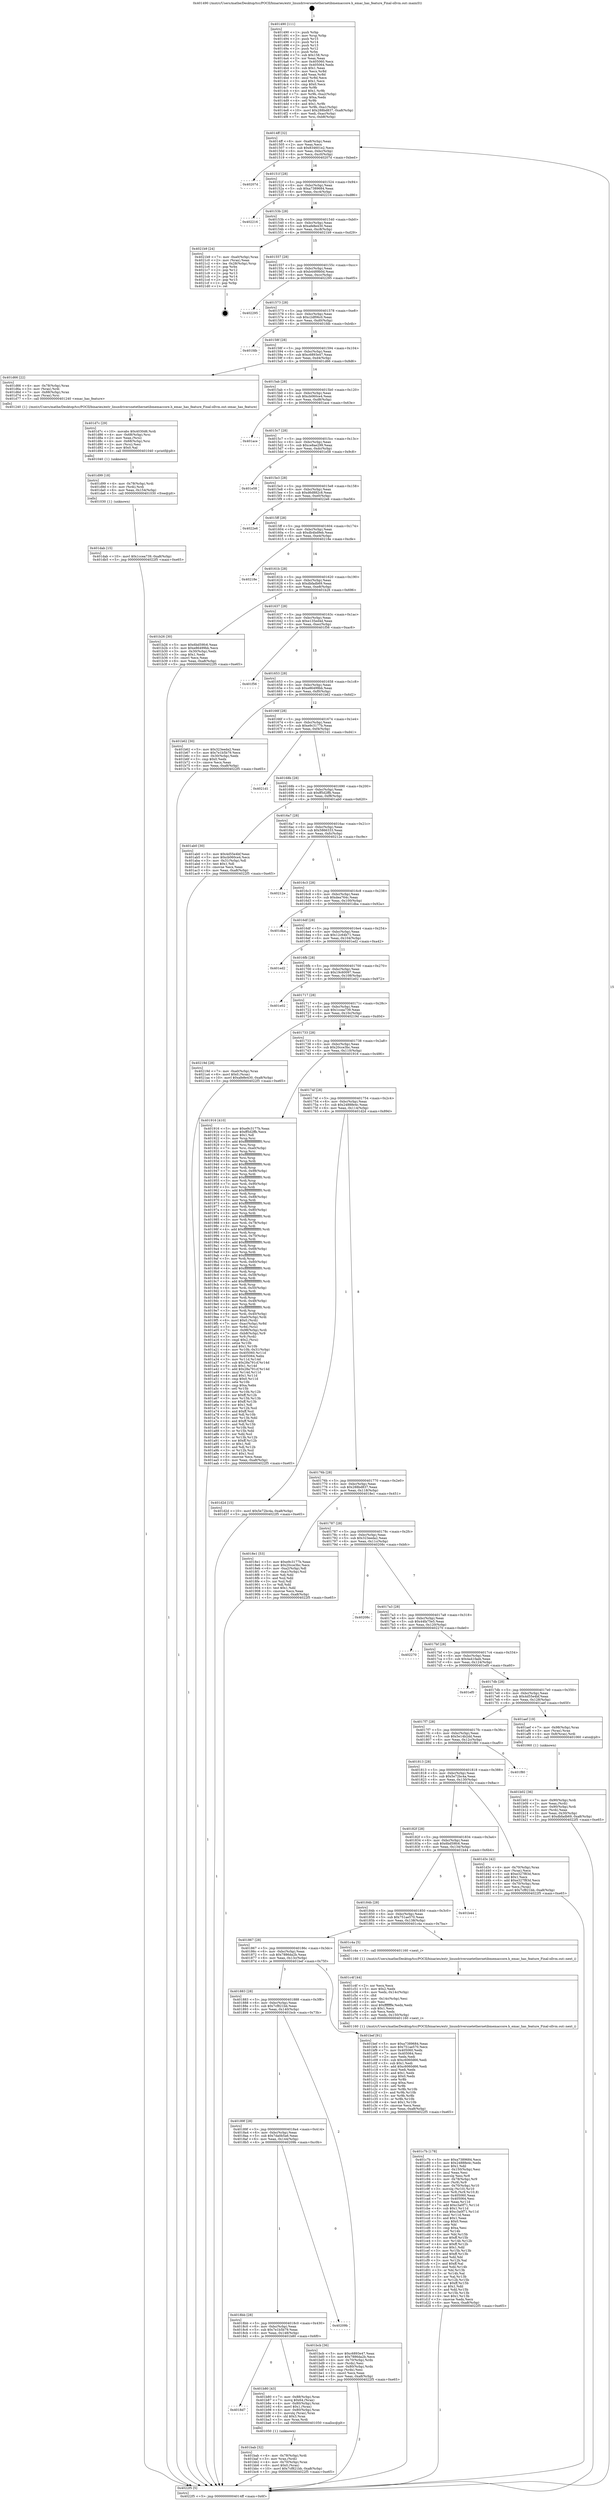 digraph "0x401490" {
  label = "0x401490 (/mnt/c/Users/mathe/Desktop/tcc/POCII/binaries/extr_linuxdriversnetethernetibmemaccore.h_emac_has_feature_Final-ollvm.out::main(0))"
  labelloc = "t"
  node[shape=record]

  Entry [label="",width=0.3,height=0.3,shape=circle,fillcolor=black,style=filled]
  "0x4014ff" [label="{
     0x4014ff [32]\l
     | [instrs]\l
     &nbsp;&nbsp;0x4014ff \<+6\>: mov -0xa8(%rbp),%eax\l
     &nbsp;&nbsp;0x401505 \<+2\>: mov %eax,%ecx\l
     &nbsp;&nbsp;0x401507 \<+6\>: sub $0x834601e2,%ecx\l
     &nbsp;&nbsp;0x40150d \<+6\>: mov %eax,-0xbc(%rbp)\l
     &nbsp;&nbsp;0x401513 \<+6\>: mov %ecx,-0xc0(%rbp)\l
     &nbsp;&nbsp;0x401519 \<+6\>: je 000000000040207d \<main+0xbed\>\l
  }"]
  "0x40207d" [label="{
     0x40207d\l
  }", style=dashed]
  "0x40151f" [label="{
     0x40151f [28]\l
     | [instrs]\l
     &nbsp;&nbsp;0x40151f \<+5\>: jmp 0000000000401524 \<main+0x94\>\l
     &nbsp;&nbsp;0x401524 \<+6\>: mov -0xbc(%rbp),%eax\l
     &nbsp;&nbsp;0x40152a \<+5\>: sub $0xa7389684,%eax\l
     &nbsp;&nbsp;0x40152f \<+6\>: mov %eax,-0xc4(%rbp)\l
     &nbsp;&nbsp;0x401535 \<+6\>: je 0000000000402216 \<main+0xd86\>\l
  }"]
  Exit [label="",width=0.3,height=0.3,shape=circle,fillcolor=black,style=filled,peripheries=2]
  "0x402216" [label="{
     0x402216\l
  }", style=dashed]
  "0x40153b" [label="{
     0x40153b [28]\l
     | [instrs]\l
     &nbsp;&nbsp;0x40153b \<+5\>: jmp 0000000000401540 \<main+0xb0\>\l
     &nbsp;&nbsp;0x401540 \<+6\>: mov -0xbc(%rbp),%eax\l
     &nbsp;&nbsp;0x401546 \<+5\>: sub $0xafe8e430,%eax\l
     &nbsp;&nbsp;0x40154b \<+6\>: mov %eax,-0xc8(%rbp)\l
     &nbsp;&nbsp;0x401551 \<+6\>: je 00000000004021b9 \<main+0xd29\>\l
  }"]
  "0x401dab" [label="{
     0x401dab [15]\l
     | [instrs]\l
     &nbsp;&nbsp;0x401dab \<+10\>: movl $0x1ccea739,-0xa8(%rbp)\l
     &nbsp;&nbsp;0x401db5 \<+5\>: jmp 00000000004022f5 \<main+0xe65\>\l
  }"]
  "0x4021b9" [label="{
     0x4021b9 [24]\l
     | [instrs]\l
     &nbsp;&nbsp;0x4021b9 \<+7\>: mov -0xa0(%rbp),%rax\l
     &nbsp;&nbsp;0x4021c0 \<+2\>: mov (%rax),%eax\l
     &nbsp;&nbsp;0x4021c2 \<+4\>: lea -0x28(%rbp),%rsp\l
     &nbsp;&nbsp;0x4021c6 \<+1\>: pop %rbx\l
     &nbsp;&nbsp;0x4021c7 \<+2\>: pop %r12\l
     &nbsp;&nbsp;0x4021c9 \<+2\>: pop %r13\l
     &nbsp;&nbsp;0x4021cb \<+2\>: pop %r14\l
     &nbsp;&nbsp;0x4021cd \<+2\>: pop %r15\l
     &nbsp;&nbsp;0x4021cf \<+1\>: pop %rbp\l
     &nbsp;&nbsp;0x4021d0 \<+1\>: ret\l
  }"]
  "0x401557" [label="{
     0x401557 [28]\l
     | [instrs]\l
     &nbsp;&nbsp;0x401557 \<+5\>: jmp 000000000040155c \<main+0xcc\>\l
     &nbsp;&nbsp;0x40155c \<+6\>: mov -0xbc(%rbp),%eax\l
     &nbsp;&nbsp;0x401562 \<+5\>: sub $0xb4489b0d,%eax\l
     &nbsp;&nbsp;0x401567 \<+6\>: mov %eax,-0xcc(%rbp)\l
     &nbsp;&nbsp;0x40156d \<+6\>: je 0000000000402295 \<main+0xe05\>\l
  }"]
  "0x401d99" [label="{
     0x401d99 [18]\l
     | [instrs]\l
     &nbsp;&nbsp;0x401d99 \<+4\>: mov -0x78(%rbp),%rdi\l
     &nbsp;&nbsp;0x401d9d \<+3\>: mov (%rdi),%rdi\l
     &nbsp;&nbsp;0x401da0 \<+6\>: mov %eax,-0x154(%rbp)\l
     &nbsp;&nbsp;0x401da6 \<+5\>: call 0000000000401030 \<free@plt\>\l
     | [calls]\l
     &nbsp;&nbsp;0x401030 \{1\} (unknown)\l
  }"]
  "0x402295" [label="{
     0x402295\l
  }", style=dashed]
  "0x401573" [label="{
     0x401573 [28]\l
     | [instrs]\l
     &nbsp;&nbsp;0x401573 \<+5\>: jmp 0000000000401578 \<main+0xe8\>\l
     &nbsp;&nbsp;0x401578 \<+6\>: mov -0xbc(%rbp),%eax\l
     &nbsp;&nbsp;0x40157e \<+5\>: sub $0xc2df06c0,%eax\l
     &nbsp;&nbsp;0x401583 \<+6\>: mov %eax,-0xd0(%rbp)\l
     &nbsp;&nbsp;0x401589 \<+6\>: je 0000000000401fdb \<main+0xb4b\>\l
  }"]
  "0x401d7c" [label="{
     0x401d7c [29]\l
     | [instrs]\l
     &nbsp;&nbsp;0x401d7c \<+10\>: movabs $0x4030d6,%rdi\l
     &nbsp;&nbsp;0x401d86 \<+4\>: mov -0x68(%rbp),%rsi\l
     &nbsp;&nbsp;0x401d8a \<+2\>: mov %eax,(%rsi)\l
     &nbsp;&nbsp;0x401d8c \<+4\>: mov -0x68(%rbp),%rsi\l
     &nbsp;&nbsp;0x401d90 \<+2\>: mov (%rsi),%esi\l
     &nbsp;&nbsp;0x401d92 \<+2\>: mov $0x0,%al\l
     &nbsp;&nbsp;0x401d94 \<+5\>: call 0000000000401040 \<printf@plt\>\l
     | [calls]\l
     &nbsp;&nbsp;0x401040 \{1\} (unknown)\l
  }"]
  "0x401fdb" [label="{
     0x401fdb\l
  }", style=dashed]
  "0x40158f" [label="{
     0x40158f [28]\l
     | [instrs]\l
     &nbsp;&nbsp;0x40158f \<+5\>: jmp 0000000000401594 \<main+0x104\>\l
     &nbsp;&nbsp;0x401594 \<+6\>: mov -0xbc(%rbp),%eax\l
     &nbsp;&nbsp;0x40159a \<+5\>: sub $0xc6893e47,%eax\l
     &nbsp;&nbsp;0x40159f \<+6\>: mov %eax,-0xd4(%rbp)\l
     &nbsp;&nbsp;0x4015a5 \<+6\>: je 0000000000401d66 \<main+0x8d6\>\l
  }"]
  "0x401c7b" [label="{
     0x401c7b [178]\l
     | [instrs]\l
     &nbsp;&nbsp;0x401c7b \<+5\>: mov $0xa7389684,%ecx\l
     &nbsp;&nbsp;0x401c80 \<+5\>: mov $0x24888e4c,%edx\l
     &nbsp;&nbsp;0x401c85 \<+3\>: mov $0x1,%dil\l
     &nbsp;&nbsp;0x401c88 \<+6\>: mov -0x150(%rbp),%esi\l
     &nbsp;&nbsp;0x401c8e \<+3\>: imul %eax,%esi\l
     &nbsp;&nbsp;0x401c91 \<+3\>: movslq %esi,%r8\l
     &nbsp;&nbsp;0x401c94 \<+4\>: mov -0x78(%rbp),%r9\l
     &nbsp;&nbsp;0x401c98 \<+3\>: mov (%r9),%r9\l
     &nbsp;&nbsp;0x401c9b \<+4\>: mov -0x70(%rbp),%r10\l
     &nbsp;&nbsp;0x401c9f \<+3\>: movslq (%r10),%r10\l
     &nbsp;&nbsp;0x401ca2 \<+4\>: mov %r8,(%r9,%r10,8)\l
     &nbsp;&nbsp;0x401ca6 \<+7\>: mov 0x405060,%eax\l
     &nbsp;&nbsp;0x401cad \<+7\>: mov 0x405064,%esi\l
     &nbsp;&nbsp;0x401cb4 \<+3\>: mov %eax,%r11d\l
     &nbsp;&nbsp;0x401cb7 \<+7\>: add $0xc3a0f71,%r11d\l
     &nbsp;&nbsp;0x401cbe \<+4\>: sub $0x1,%r11d\l
     &nbsp;&nbsp;0x401cc2 \<+7\>: sub $0xc3a0f71,%r11d\l
     &nbsp;&nbsp;0x401cc9 \<+4\>: imul %r11d,%eax\l
     &nbsp;&nbsp;0x401ccd \<+3\>: and $0x1,%eax\l
     &nbsp;&nbsp;0x401cd0 \<+3\>: cmp $0x0,%eax\l
     &nbsp;&nbsp;0x401cd3 \<+3\>: sete %bl\l
     &nbsp;&nbsp;0x401cd6 \<+3\>: cmp $0xa,%esi\l
     &nbsp;&nbsp;0x401cd9 \<+4\>: setl %r14b\l
     &nbsp;&nbsp;0x401cdd \<+3\>: mov %bl,%r15b\l
     &nbsp;&nbsp;0x401ce0 \<+4\>: xor $0xff,%r15b\l
     &nbsp;&nbsp;0x401ce4 \<+3\>: mov %r14b,%r12b\l
     &nbsp;&nbsp;0x401ce7 \<+4\>: xor $0xff,%r12b\l
     &nbsp;&nbsp;0x401ceb \<+4\>: xor $0x1,%dil\l
     &nbsp;&nbsp;0x401cef \<+3\>: mov %r15b,%r13b\l
     &nbsp;&nbsp;0x401cf2 \<+4\>: and $0xff,%r13b\l
     &nbsp;&nbsp;0x401cf6 \<+3\>: and %dil,%bl\l
     &nbsp;&nbsp;0x401cf9 \<+3\>: mov %r12b,%al\l
     &nbsp;&nbsp;0x401cfc \<+2\>: and $0xff,%al\l
     &nbsp;&nbsp;0x401cfe \<+3\>: and %dil,%r14b\l
     &nbsp;&nbsp;0x401d01 \<+3\>: or %bl,%r13b\l
     &nbsp;&nbsp;0x401d04 \<+3\>: or %r14b,%al\l
     &nbsp;&nbsp;0x401d07 \<+3\>: xor %al,%r13b\l
     &nbsp;&nbsp;0x401d0a \<+3\>: or %r12b,%r15b\l
     &nbsp;&nbsp;0x401d0d \<+4\>: xor $0xff,%r15b\l
     &nbsp;&nbsp;0x401d11 \<+4\>: or $0x1,%dil\l
     &nbsp;&nbsp;0x401d15 \<+3\>: and %dil,%r15b\l
     &nbsp;&nbsp;0x401d18 \<+3\>: or %r15b,%r13b\l
     &nbsp;&nbsp;0x401d1b \<+4\>: test $0x1,%r13b\l
     &nbsp;&nbsp;0x401d1f \<+3\>: cmovne %edx,%ecx\l
     &nbsp;&nbsp;0x401d22 \<+6\>: mov %ecx,-0xa8(%rbp)\l
     &nbsp;&nbsp;0x401d28 \<+5\>: jmp 00000000004022f5 \<main+0xe65\>\l
  }"]
  "0x401d66" [label="{
     0x401d66 [22]\l
     | [instrs]\l
     &nbsp;&nbsp;0x401d66 \<+4\>: mov -0x78(%rbp),%rax\l
     &nbsp;&nbsp;0x401d6a \<+3\>: mov (%rax),%rdi\l
     &nbsp;&nbsp;0x401d6d \<+7\>: mov -0x88(%rbp),%rax\l
     &nbsp;&nbsp;0x401d74 \<+3\>: mov (%rax),%rsi\l
     &nbsp;&nbsp;0x401d77 \<+5\>: call 0000000000401240 \<emac_has_feature\>\l
     | [calls]\l
     &nbsp;&nbsp;0x401240 \{1\} (/mnt/c/Users/mathe/Desktop/tcc/POCII/binaries/extr_linuxdriversnetethernetibmemaccore.h_emac_has_feature_Final-ollvm.out::emac_has_feature)\l
  }"]
  "0x4015ab" [label="{
     0x4015ab [28]\l
     | [instrs]\l
     &nbsp;&nbsp;0x4015ab \<+5\>: jmp 00000000004015b0 \<main+0x120\>\l
     &nbsp;&nbsp;0x4015b0 \<+6\>: mov -0xbc(%rbp),%eax\l
     &nbsp;&nbsp;0x4015b6 \<+5\>: sub $0xcb060ce4,%eax\l
     &nbsp;&nbsp;0x4015bb \<+6\>: mov %eax,-0xd8(%rbp)\l
     &nbsp;&nbsp;0x4015c1 \<+6\>: je 0000000000401ace \<main+0x63e\>\l
  }"]
  "0x401c4f" [label="{
     0x401c4f [44]\l
     | [instrs]\l
     &nbsp;&nbsp;0x401c4f \<+2\>: xor %ecx,%ecx\l
     &nbsp;&nbsp;0x401c51 \<+5\>: mov $0x2,%edx\l
     &nbsp;&nbsp;0x401c56 \<+6\>: mov %edx,-0x14c(%rbp)\l
     &nbsp;&nbsp;0x401c5c \<+1\>: cltd\l
     &nbsp;&nbsp;0x401c5d \<+6\>: mov -0x14c(%rbp),%esi\l
     &nbsp;&nbsp;0x401c63 \<+2\>: idiv %esi\l
     &nbsp;&nbsp;0x401c65 \<+6\>: imul $0xfffffffe,%edx,%edx\l
     &nbsp;&nbsp;0x401c6b \<+3\>: sub $0x1,%ecx\l
     &nbsp;&nbsp;0x401c6e \<+2\>: sub %ecx,%edx\l
     &nbsp;&nbsp;0x401c70 \<+6\>: mov %edx,-0x150(%rbp)\l
     &nbsp;&nbsp;0x401c76 \<+5\>: call 0000000000401160 \<next_i\>\l
     | [calls]\l
     &nbsp;&nbsp;0x401160 \{1\} (/mnt/c/Users/mathe/Desktop/tcc/POCII/binaries/extr_linuxdriversnetethernetibmemaccore.h_emac_has_feature_Final-ollvm.out::next_i)\l
  }"]
  "0x401ace" [label="{
     0x401ace\l
  }", style=dashed]
  "0x4015c7" [label="{
     0x4015c7 [28]\l
     | [instrs]\l
     &nbsp;&nbsp;0x4015c7 \<+5\>: jmp 00000000004015cc \<main+0x13c\>\l
     &nbsp;&nbsp;0x4015cc \<+6\>: mov -0xbc(%rbp),%eax\l
     &nbsp;&nbsp;0x4015d2 \<+5\>: sub $0xce8ae299,%eax\l
     &nbsp;&nbsp;0x4015d7 \<+6\>: mov %eax,-0xdc(%rbp)\l
     &nbsp;&nbsp;0x4015dd \<+6\>: je 0000000000401e58 \<main+0x9c8\>\l
  }"]
  "0x401bab" [label="{
     0x401bab [32]\l
     | [instrs]\l
     &nbsp;&nbsp;0x401bab \<+4\>: mov -0x78(%rbp),%rdi\l
     &nbsp;&nbsp;0x401baf \<+3\>: mov %rax,(%rdi)\l
     &nbsp;&nbsp;0x401bb2 \<+4\>: mov -0x70(%rbp),%rax\l
     &nbsp;&nbsp;0x401bb6 \<+6\>: movl $0x0,(%rax)\l
     &nbsp;&nbsp;0x401bbc \<+10\>: movl $0x7cf821bb,-0xa8(%rbp)\l
     &nbsp;&nbsp;0x401bc6 \<+5\>: jmp 00000000004022f5 \<main+0xe65\>\l
  }"]
  "0x401e58" [label="{
     0x401e58\l
  }", style=dashed]
  "0x4015e3" [label="{
     0x4015e3 [28]\l
     | [instrs]\l
     &nbsp;&nbsp;0x4015e3 \<+5\>: jmp 00000000004015e8 \<main+0x158\>\l
     &nbsp;&nbsp;0x4015e8 \<+6\>: mov -0xbc(%rbp),%eax\l
     &nbsp;&nbsp;0x4015ee \<+5\>: sub $0xd6d882c8,%eax\l
     &nbsp;&nbsp;0x4015f3 \<+6\>: mov %eax,-0xe0(%rbp)\l
     &nbsp;&nbsp;0x4015f9 \<+6\>: je 00000000004022e6 \<main+0xe56\>\l
  }"]
  "0x4018d7" [label="{
     0x4018d7\l
  }", style=dashed]
  "0x4022e6" [label="{
     0x4022e6\l
  }", style=dashed]
  "0x4015ff" [label="{
     0x4015ff [28]\l
     | [instrs]\l
     &nbsp;&nbsp;0x4015ff \<+5\>: jmp 0000000000401604 \<main+0x174\>\l
     &nbsp;&nbsp;0x401604 \<+6\>: mov -0xbc(%rbp),%eax\l
     &nbsp;&nbsp;0x40160a \<+5\>: sub $0xdb4bd9eb,%eax\l
     &nbsp;&nbsp;0x40160f \<+6\>: mov %eax,-0xe4(%rbp)\l
     &nbsp;&nbsp;0x401615 \<+6\>: je 000000000040218e \<main+0xcfe\>\l
  }"]
  "0x401b80" [label="{
     0x401b80 [43]\l
     | [instrs]\l
     &nbsp;&nbsp;0x401b80 \<+7\>: mov -0x88(%rbp),%rax\l
     &nbsp;&nbsp;0x401b87 \<+7\>: movq $0x64,(%rax)\l
     &nbsp;&nbsp;0x401b8e \<+4\>: mov -0x80(%rbp),%rax\l
     &nbsp;&nbsp;0x401b92 \<+6\>: movl $0x1,(%rax)\l
     &nbsp;&nbsp;0x401b98 \<+4\>: mov -0x80(%rbp),%rax\l
     &nbsp;&nbsp;0x401b9c \<+3\>: movslq (%rax),%rax\l
     &nbsp;&nbsp;0x401b9f \<+4\>: shl $0x3,%rax\l
     &nbsp;&nbsp;0x401ba3 \<+3\>: mov %rax,%rdi\l
     &nbsp;&nbsp;0x401ba6 \<+5\>: call 0000000000401050 \<malloc@plt\>\l
     | [calls]\l
     &nbsp;&nbsp;0x401050 \{1\} (unknown)\l
  }"]
  "0x40218e" [label="{
     0x40218e\l
  }", style=dashed]
  "0x40161b" [label="{
     0x40161b [28]\l
     | [instrs]\l
     &nbsp;&nbsp;0x40161b \<+5\>: jmp 0000000000401620 \<main+0x190\>\l
     &nbsp;&nbsp;0x401620 \<+6\>: mov -0xbc(%rbp),%eax\l
     &nbsp;&nbsp;0x401626 \<+5\>: sub $0xdbfadb69,%eax\l
     &nbsp;&nbsp;0x40162b \<+6\>: mov %eax,-0xe8(%rbp)\l
     &nbsp;&nbsp;0x401631 \<+6\>: je 0000000000401b26 \<main+0x696\>\l
  }"]
  "0x4018bb" [label="{
     0x4018bb [28]\l
     | [instrs]\l
     &nbsp;&nbsp;0x4018bb \<+5\>: jmp 00000000004018c0 \<main+0x430\>\l
     &nbsp;&nbsp;0x4018c0 \<+6\>: mov -0xbc(%rbp),%eax\l
     &nbsp;&nbsp;0x4018c6 \<+5\>: sub $0x7e1b5b79,%eax\l
     &nbsp;&nbsp;0x4018cb \<+6\>: mov %eax,-0x148(%rbp)\l
     &nbsp;&nbsp;0x4018d1 \<+6\>: je 0000000000401b80 \<main+0x6f0\>\l
  }"]
  "0x401b26" [label="{
     0x401b26 [30]\l
     | [instrs]\l
     &nbsp;&nbsp;0x401b26 \<+5\>: mov $0x6bd59fc6,%eax\l
     &nbsp;&nbsp;0x401b2b \<+5\>: mov $0xe86499bb,%ecx\l
     &nbsp;&nbsp;0x401b30 \<+3\>: mov -0x30(%rbp),%edx\l
     &nbsp;&nbsp;0x401b33 \<+3\>: cmp $0x1,%edx\l
     &nbsp;&nbsp;0x401b36 \<+3\>: cmovl %ecx,%eax\l
     &nbsp;&nbsp;0x401b39 \<+6\>: mov %eax,-0xa8(%rbp)\l
     &nbsp;&nbsp;0x401b3f \<+5\>: jmp 00000000004022f5 \<main+0xe65\>\l
  }"]
  "0x401637" [label="{
     0x401637 [28]\l
     | [instrs]\l
     &nbsp;&nbsp;0x401637 \<+5\>: jmp 000000000040163c \<main+0x1ac\>\l
     &nbsp;&nbsp;0x40163c \<+6\>: mov -0xbc(%rbp),%eax\l
     &nbsp;&nbsp;0x401642 \<+5\>: sub $0xe135ed4d,%eax\l
     &nbsp;&nbsp;0x401647 \<+6\>: mov %eax,-0xec(%rbp)\l
     &nbsp;&nbsp;0x40164d \<+6\>: je 0000000000401f56 \<main+0xac6\>\l
  }"]
  "0x40209b" [label="{
     0x40209b\l
  }", style=dashed]
  "0x401f56" [label="{
     0x401f56\l
  }", style=dashed]
  "0x401653" [label="{
     0x401653 [28]\l
     | [instrs]\l
     &nbsp;&nbsp;0x401653 \<+5\>: jmp 0000000000401658 \<main+0x1c8\>\l
     &nbsp;&nbsp;0x401658 \<+6\>: mov -0xbc(%rbp),%eax\l
     &nbsp;&nbsp;0x40165e \<+5\>: sub $0xe86499bb,%eax\l
     &nbsp;&nbsp;0x401663 \<+6\>: mov %eax,-0xf0(%rbp)\l
     &nbsp;&nbsp;0x401669 \<+6\>: je 0000000000401b62 \<main+0x6d2\>\l
  }"]
  "0x40189f" [label="{
     0x40189f [28]\l
     | [instrs]\l
     &nbsp;&nbsp;0x40189f \<+5\>: jmp 00000000004018a4 \<main+0x414\>\l
     &nbsp;&nbsp;0x4018a4 \<+6\>: mov -0xbc(%rbp),%eax\l
     &nbsp;&nbsp;0x4018aa \<+5\>: sub $0x7da0b5a6,%eax\l
     &nbsp;&nbsp;0x4018af \<+6\>: mov %eax,-0x144(%rbp)\l
     &nbsp;&nbsp;0x4018b5 \<+6\>: je 000000000040209b \<main+0xc0b\>\l
  }"]
  "0x401b62" [label="{
     0x401b62 [30]\l
     | [instrs]\l
     &nbsp;&nbsp;0x401b62 \<+5\>: mov $0x323eeda2,%eax\l
     &nbsp;&nbsp;0x401b67 \<+5\>: mov $0x7e1b5b79,%ecx\l
     &nbsp;&nbsp;0x401b6c \<+3\>: mov -0x30(%rbp),%edx\l
     &nbsp;&nbsp;0x401b6f \<+3\>: cmp $0x0,%edx\l
     &nbsp;&nbsp;0x401b72 \<+3\>: cmove %ecx,%eax\l
     &nbsp;&nbsp;0x401b75 \<+6\>: mov %eax,-0xa8(%rbp)\l
     &nbsp;&nbsp;0x401b7b \<+5\>: jmp 00000000004022f5 \<main+0xe65\>\l
  }"]
  "0x40166f" [label="{
     0x40166f [28]\l
     | [instrs]\l
     &nbsp;&nbsp;0x40166f \<+5\>: jmp 0000000000401674 \<main+0x1e4\>\l
     &nbsp;&nbsp;0x401674 \<+6\>: mov -0xbc(%rbp),%eax\l
     &nbsp;&nbsp;0x40167a \<+5\>: sub $0xe9c3177b,%eax\l
     &nbsp;&nbsp;0x40167f \<+6\>: mov %eax,-0xf4(%rbp)\l
     &nbsp;&nbsp;0x401685 \<+6\>: je 00000000004021d1 \<main+0xd41\>\l
  }"]
  "0x401bcb" [label="{
     0x401bcb [36]\l
     | [instrs]\l
     &nbsp;&nbsp;0x401bcb \<+5\>: mov $0xc6893e47,%eax\l
     &nbsp;&nbsp;0x401bd0 \<+5\>: mov $0x7886da2b,%ecx\l
     &nbsp;&nbsp;0x401bd5 \<+4\>: mov -0x70(%rbp),%rdx\l
     &nbsp;&nbsp;0x401bd9 \<+2\>: mov (%rdx),%esi\l
     &nbsp;&nbsp;0x401bdb \<+4\>: mov -0x80(%rbp),%rdx\l
     &nbsp;&nbsp;0x401bdf \<+2\>: cmp (%rdx),%esi\l
     &nbsp;&nbsp;0x401be1 \<+3\>: cmovl %ecx,%eax\l
     &nbsp;&nbsp;0x401be4 \<+6\>: mov %eax,-0xa8(%rbp)\l
     &nbsp;&nbsp;0x401bea \<+5\>: jmp 00000000004022f5 \<main+0xe65\>\l
  }"]
  "0x4021d1" [label="{
     0x4021d1\l
  }", style=dashed]
  "0x40168b" [label="{
     0x40168b [28]\l
     | [instrs]\l
     &nbsp;&nbsp;0x40168b \<+5\>: jmp 0000000000401690 \<main+0x200\>\l
     &nbsp;&nbsp;0x401690 \<+6\>: mov -0xbc(%rbp),%eax\l
     &nbsp;&nbsp;0x401696 \<+5\>: sub $0xff5d2ffb,%eax\l
     &nbsp;&nbsp;0x40169b \<+6\>: mov %eax,-0xf8(%rbp)\l
     &nbsp;&nbsp;0x4016a1 \<+6\>: je 0000000000401ab0 \<main+0x620\>\l
  }"]
  "0x401883" [label="{
     0x401883 [28]\l
     | [instrs]\l
     &nbsp;&nbsp;0x401883 \<+5\>: jmp 0000000000401888 \<main+0x3f8\>\l
     &nbsp;&nbsp;0x401888 \<+6\>: mov -0xbc(%rbp),%eax\l
     &nbsp;&nbsp;0x40188e \<+5\>: sub $0x7cf821bb,%eax\l
     &nbsp;&nbsp;0x401893 \<+6\>: mov %eax,-0x140(%rbp)\l
     &nbsp;&nbsp;0x401899 \<+6\>: je 0000000000401bcb \<main+0x73b\>\l
  }"]
  "0x401ab0" [label="{
     0x401ab0 [30]\l
     | [instrs]\l
     &nbsp;&nbsp;0x401ab0 \<+5\>: mov $0x4d55e4bf,%eax\l
     &nbsp;&nbsp;0x401ab5 \<+5\>: mov $0xcb060ce4,%ecx\l
     &nbsp;&nbsp;0x401aba \<+3\>: mov -0x31(%rbp),%dl\l
     &nbsp;&nbsp;0x401abd \<+3\>: test $0x1,%dl\l
     &nbsp;&nbsp;0x401ac0 \<+3\>: cmovne %ecx,%eax\l
     &nbsp;&nbsp;0x401ac3 \<+6\>: mov %eax,-0xa8(%rbp)\l
     &nbsp;&nbsp;0x401ac9 \<+5\>: jmp 00000000004022f5 \<main+0xe65\>\l
  }"]
  "0x4016a7" [label="{
     0x4016a7 [28]\l
     | [instrs]\l
     &nbsp;&nbsp;0x4016a7 \<+5\>: jmp 00000000004016ac \<main+0x21c\>\l
     &nbsp;&nbsp;0x4016ac \<+6\>: mov -0xbc(%rbp),%eax\l
     &nbsp;&nbsp;0x4016b2 \<+5\>: sub $0x5866333,%eax\l
     &nbsp;&nbsp;0x4016b7 \<+6\>: mov %eax,-0xfc(%rbp)\l
     &nbsp;&nbsp;0x4016bd \<+6\>: je 000000000040212e \<main+0xc9e\>\l
  }"]
  "0x401bef" [label="{
     0x401bef [91]\l
     | [instrs]\l
     &nbsp;&nbsp;0x401bef \<+5\>: mov $0xa7389684,%eax\l
     &nbsp;&nbsp;0x401bf4 \<+5\>: mov $0x751ae570,%ecx\l
     &nbsp;&nbsp;0x401bf9 \<+7\>: mov 0x405060,%edx\l
     &nbsp;&nbsp;0x401c00 \<+7\>: mov 0x405064,%esi\l
     &nbsp;&nbsp;0x401c07 \<+2\>: mov %edx,%edi\l
     &nbsp;&nbsp;0x401c09 \<+6\>: sub $0xc6060d66,%edi\l
     &nbsp;&nbsp;0x401c0f \<+3\>: sub $0x1,%edi\l
     &nbsp;&nbsp;0x401c12 \<+6\>: add $0xc6060d66,%edi\l
     &nbsp;&nbsp;0x401c18 \<+3\>: imul %edi,%edx\l
     &nbsp;&nbsp;0x401c1b \<+3\>: and $0x1,%edx\l
     &nbsp;&nbsp;0x401c1e \<+3\>: cmp $0x0,%edx\l
     &nbsp;&nbsp;0x401c21 \<+4\>: sete %r8b\l
     &nbsp;&nbsp;0x401c25 \<+3\>: cmp $0xa,%esi\l
     &nbsp;&nbsp;0x401c28 \<+4\>: setl %r9b\l
     &nbsp;&nbsp;0x401c2c \<+3\>: mov %r8b,%r10b\l
     &nbsp;&nbsp;0x401c2f \<+3\>: and %r9b,%r10b\l
     &nbsp;&nbsp;0x401c32 \<+3\>: xor %r9b,%r8b\l
     &nbsp;&nbsp;0x401c35 \<+3\>: or %r8b,%r10b\l
     &nbsp;&nbsp;0x401c38 \<+4\>: test $0x1,%r10b\l
     &nbsp;&nbsp;0x401c3c \<+3\>: cmovne %ecx,%eax\l
     &nbsp;&nbsp;0x401c3f \<+6\>: mov %eax,-0xa8(%rbp)\l
     &nbsp;&nbsp;0x401c45 \<+5\>: jmp 00000000004022f5 \<main+0xe65\>\l
  }"]
  "0x40212e" [label="{
     0x40212e\l
  }", style=dashed]
  "0x4016c3" [label="{
     0x4016c3 [28]\l
     | [instrs]\l
     &nbsp;&nbsp;0x4016c3 \<+5\>: jmp 00000000004016c8 \<main+0x238\>\l
     &nbsp;&nbsp;0x4016c8 \<+6\>: mov -0xbc(%rbp),%eax\l
     &nbsp;&nbsp;0x4016ce \<+5\>: sub $0xdea764c,%eax\l
     &nbsp;&nbsp;0x4016d3 \<+6\>: mov %eax,-0x100(%rbp)\l
     &nbsp;&nbsp;0x4016d9 \<+6\>: je 0000000000401dba \<main+0x92a\>\l
  }"]
  "0x401867" [label="{
     0x401867 [28]\l
     | [instrs]\l
     &nbsp;&nbsp;0x401867 \<+5\>: jmp 000000000040186c \<main+0x3dc\>\l
     &nbsp;&nbsp;0x40186c \<+6\>: mov -0xbc(%rbp),%eax\l
     &nbsp;&nbsp;0x401872 \<+5\>: sub $0x7886da2b,%eax\l
     &nbsp;&nbsp;0x401877 \<+6\>: mov %eax,-0x13c(%rbp)\l
     &nbsp;&nbsp;0x40187d \<+6\>: je 0000000000401bef \<main+0x75f\>\l
  }"]
  "0x401dba" [label="{
     0x401dba\l
  }", style=dashed]
  "0x4016df" [label="{
     0x4016df [28]\l
     | [instrs]\l
     &nbsp;&nbsp;0x4016df \<+5\>: jmp 00000000004016e4 \<main+0x254\>\l
     &nbsp;&nbsp;0x4016e4 \<+6\>: mov -0xbc(%rbp),%eax\l
     &nbsp;&nbsp;0x4016ea \<+5\>: sub $0x12c64b71,%eax\l
     &nbsp;&nbsp;0x4016ef \<+6\>: mov %eax,-0x104(%rbp)\l
     &nbsp;&nbsp;0x4016f5 \<+6\>: je 0000000000401ed2 \<main+0xa42\>\l
  }"]
  "0x401c4a" [label="{
     0x401c4a [5]\l
     | [instrs]\l
     &nbsp;&nbsp;0x401c4a \<+5\>: call 0000000000401160 \<next_i\>\l
     | [calls]\l
     &nbsp;&nbsp;0x401160 \{1\} (/mnt/c/Users/mathe/Desktop/tcc/POCII/binaries/extr_linuxdriversnetethernetibmemaccore.h_emac_has_feature_Final-ollvm.out::next_i)\l
  }"]
  "0x401ed2" [label="{
     0x401ed2\l
  }", style=dashed]
  "0x4016fb" [label="{
     0x4016fb [28]\l
     | [instrs]\l
     &nbsp;&nbsp;0x4016fb \<+5\>: jmp 0000000000401700 \<main+0x270\>\l
     &nbsp;&nbsp;0x401700 \<+6\>: mov -0xbc(%rbp),%eax\l
     &nbsp;&nbsp;0x401706 \<+5\>: sub $0x19c60097,%eax\l
     &nbsp;&nbsp;0x40170b \<+6\>: mov %eax,-0x108(%rbp)\l
     &nbsp;&nbsp;0x401711 \<+6\>: je 0000000000401e02 \<main+0x972\>\l
  }"]
  "0x40184b" [label="{
     0x40184b [28]\l
     | [instrs]\l
     &nbsp;&nbsp;0x40184b \<+5\>: jmp 0000000000401850 \<main+0x3c0\>\l
     &nbsp;&nbsp;0x401850 \<+6\>: mov -0xbc(%rbp),%eax\l
     &nbsp;&nbsp;0x401856 \<+5\>: sub $0x751ae570,%eax\l
     &nbsp;&nbsp;0x40185b \<+6\>: mov %eax,-0x138(%rbp)\l
     &nbsp;&nbsp;0x401861 \<+6\>: je 0000000000401c4a \<main+0x7ba\>\l
  }"]
  "0x401e02" [label="{
     0x401e02\l
  }", style=dashed]
  "0x401717" [label="{
     0x401717 [28]\l
     | [instrs]\l
     &nbsp;&nbsp;0x401717 \<+5\>: jmp 000000000040171c \<main+0x28c\>\l
     &nbsp;&nbsp;0x40171c \<+6\>: mov -0xbc(%rbp),%eax\l
     &nbsp;&nbsp;0x401722 \<+5\>: sub $0x1ccea739,%eax\l
     &nbsp;&nbsp;0x401727 \<+6\>: mov %eax,-0x10c(%rbp)\l
     &nbsp;&nbsp;0x40172d \<+6\>: je 000000000040219d \<main+0xd0d\>\l
  }"]
  "0x401b44" [label="{
     0x401b44\l
  }", style=dashed]
  "0x40219d" [label="{
     0x40219d [28]\l
     | [instrs]\l
     &nbsp;&nbsp;0x40219d \<+7\>: mov -0xa0(%rbp),%rax\l
     &nbsp;&nbsp;0x4021a4 \<+6\>: movl $0x0,(%rax)\l
     &nbsp;&nbsp;0x4021aa \<+10\>: movl $0xafe8e430,-0xa8(%rbp)\l
     &nbsp;&nbsp;0x4021b4 \<+5\>: jmp 00000000004022f5 \<main+0xe65\>\l
  }"]
  "0x401733" [label="{
     0x401733 [28]\l
     | [instrs]\l
     &nbsp;&nbsp;0x401733 \<+5\>: jmp 0000000000401738 \<main+0x2a8\>\l
     &nbsp;&nbsp;0x401738 \<+6\>: mov -0xbc(%rbp),%eax\l
     &nbsp;&nbsp;0x40173e \<+5\>: sub $0x20cce3bc,%eax\l
     &nbsp;&nbsp;0x401743 \<+6\>: mov %eax,-0x110(%rbp)\l
     &nbsp;&nbsp;0x401749 \<+6\>: je 0000000000401916 \<main+0x486\>\l
  }"]
  "0x40182f" [label="{
     0x40182f [28]\l
     | [instrs]\l
     &nbsp;&nbsp;0x40182f \<+5\>: jmp 0000000000401834 \<main+0x3a4\>\l
     &nbsp;&nbsp;0x401834 \<+6\>: mov -0xbc(%rbp),%eax\l
     &nbsp;&nbsp;0x40183a \<+5\>: sub $0x6bd59fc6,%eax\l
     &nbsp;&nbsp;0x40183f \<+6\>: mov %eax,-0x134(%rbp)\l
     &nbsp;&nbsp;0x401845 \<+6\>: je 0000000000401b44 \<main+0x6b4\>\l
  }"]
  "0x401916" [label="{
     0x401916 [410]\l
     | [instrs]\l
     &nbsp;&nbsp;0x401916 \<+5\>: mov $0xe9c3177b,%eax\l
     &nbsp;&nbsp;0x40191b \<+5\>: mov $0xff5d2ffb,%ecx\l
     &nbsp;&nbsp;0x401920 \<+2\>: mov $0x1,%dl\l
     &nbsp;&nbsp;0x401922 \<+3\>: mov %rsp,%rsi\l
     &nbsp;&nbsp;0x401925 \<+4\>: add $0xfffffffffffffff0,%rsi\l
     &nbsp;&nbsp;0x401929 \<+3\>: mov %rsi,%rsp\l
     &nbsp;&nbsp;0x40192c \<+7\>: mov %rsi,-0xa0(%rbp)\l
     &nbsp;&nbsp;0x401933 \<+3\>: mov %rsp,%rsi\l
     &nbsp;&nbsp;0x401936 \<+4\>: add $0xfffffffffffffff0,%rsi\l
     &nbsp;&nbsp;0x40193a \<+3\>: mov %rsi,%rsp\l
     &nbsp;&nbsp;0x40193d \<+3\>: mov %rsp,%rdi\l
     &nbsp;&nbsp;0x401940 \<+4\>: add $0xfffffffffffffff0,%rdi\l
     &nbsp;&nbsp;0x401944 \<+3\>: mov %rdi,%rsp\l
     &nbsp;&nbsp;0x401947 \<+7\>: mov %rdi,-0x98(%rbp)\l
     &nbsp;&nbsp;0x40194e \<+3\>: mov %rsp,%rdi\l
     &nbsp;&nbsp;0x401951 \<+4\>: add $0xfffffffffffffff0,%rdi\l
     &nbsp;&nbsp;0x401955 \<+3\>: mov %rdi,%rsp\l
     &nbsp;&nbsp;0x401958 \<+7\>: mov %rdi,-0x90(%rbp)\l
     &nbsp;&nbsp;0x40195f \<+3\>: mov %rsp,%rdi\l
     &nbsp;&nbsp;0x401962 \<+4\>: add $0xfffffffffffffff0,%rdi\l
     &nbsp;&nbsp;0x401966 \<+3\>: mov %rdi,%rsp\l
     &nbsp;&nbsp;0x401969 \<+7\>: mov %rdi,-0x88(%rbp)\l
     &nbsp;&nbsp;0x401970 \<+3\>: mov %rsp,%rdi\l
     &nbsp;&nbsp;0x401973 \<+4\>: add $0xfffffffffffffff0,%rdi\l
     &nbsp;&nbsp;0x401977 \<+3\>: mov %rdi,%rsp\l
     &nbsp;&nbsp;0x40197a \<+4\>: mov %rdi,-0x80(%rbp)\l
     &nbsp;&nbsp;0x40197e \<+3\>: mov %rsp,%rdi\l
     &nbsp;&nbsp;0x401981 \<+4\>: add $0xfffffffffffffff0,%rdi\l
     &nbsp;&nbsp;0x401985 \<+3\>: mov %rdi,%rsp\l
     &nbsp;&nbsp;0x401988 \<+4\>: mov %rdi,-0x78(%rbp)\l
     &nbsp;&nbsp;0x40198c \<+3\>: mov %rsp,%rdi\l
     &nbsp;&nbsp;0x40198f \<+4\>: add $0xfffffffffffffff0,%rdi\l
     &nbsp;&nbsp;0x401993 \<+3\>: mov %rdi,%rsp\l
     &nbsp;&nbsp;0x401996 \<+4\>: mov %rdi,-0x70(%rbp)\l
     &nbsp;&nbsp;0x40199a \<+3\>: mov %rsp,%rdi\l
     &nbsp;&nbsp;0x40199d \<+4\>: add $0xfffffffffffffff0,%rdi\l
     &nbsp;&nbsp;0x4019a1 \<+3\>: mov %rdi,%rsp\l
     &nbsp;&nbsp;0x4019a4 \<+4\>: mov %rdi,-0x68(%rbp)\l
     &nbsp;&nbsp;0x4019a8 \<+3\>: mov %rsp,%rdi\l
     &nbsp;&nbsp;0x4019ab \<+4\>: add $0xfffffffffffffff0,%rdi\l
     &nbsp;&nbsp;0x4019af \<+3\>: mov %rdi,%rsp\l
     &nbsp;&nbsp;0x4019b2 \<+4\>: mov %rdi,-0x60(%rbp)\l
     &nbsp;&nbsp;0x4019b6 \<+3\>: mov %rsp,%rdi\l
     &nbsp;&nbsp;0x4019b9 \<+4\>: add $0xfffffffffffffff0,%rdi\l
     &nbsp;&nbsp;0x4019bd \<+3\>: mov %rdi,%rsp\l
     &nbsp;&nbsp;0x4019c0 \<+4\>: mov %rdi,-0x58(%rbp)\l
     &nbsp;&nbsp;0x4019c4 \<+3\>: mov %rsp,%rdi\l
     &nbsp;&nbsp;0x4019c7 \<+4\>: add $0xfffffffffffffff0,%rdi\l
     &nbsp;&nbsp;0x4019cb \<+3\>: mov %rdi,%rsp\l
     &nbsp;&nbsp;0x4019ce \<+4\>: mov %rdi,-0x50(%rbp)\l
     &nbsp;&nbsp;0x4019d2 \<+3\>: mov %rsp,%rdi\l
     &nbsp;&nbsp;0x4019d5 \<+4\>: add $0xfffffffffffffff0,%rdi\l
     &nbsp;&nbsp;0x4019d9 \<+3\>: mov %rdi,%rsp\l
     &nbsp;&nbsp;0x4019dc \<+4\>: mov %rdi,-0x48(%rbp)\l
     &nbsp;&nbsp;0x4019e0 \<+3\>: mov %rsp,%rdi\l
     &nbsp;&nbsp;0x4019e3 \<+4\>: add $0xfffffffffffffff0,%rdi\l
     &nbsp;&nbsp;0x4019e7 \<+3\>: mov %rdi,%rsp\l
     &nbsp;&nbsp;0x4019ea \<+4\>: mov %rdi,-0x40(%rbp)\l
     &nbsp;&nbsp;0x4019ee \<+7\>: mov -0xa0(%rbp),%rdi\l
     &nbsp;&nbsp;0x4019f5 \<+6\>: movl $0x0,(%rdi)\l
     &nbsp;&nbsp;0x4019fb \<+7\>: mov -0xac(%rbp),%r8d\l
     &nbsp;&nbsp;0x401a02 \<+3\>: mov %r8d,(%rsi)\l
     &nbsp;&nbsp;0x401a05 \<+7\>: mov -0x98(%rbp),%rdi\l
     &nbsp;&nbsp;0x401a0c \<+7\>: mov -0xb8(%rbp),%r9\l
     &nbsp;&nbsp;0x401a13 \<+3\>: mov %r9,(%rdi)\l
     &nbsp;&nbsp;0x401a16 \<+3\>: cmpl $0x2,(%rsi)\l
     &nbsp;&nbsp;0x401a19 \<+4\>: setne %r10b\l
     &nbsp;&nbsp;0x401a1d \<+4\>: and $0x1,%r10b\l
     &nbsp;&nbsp;0x401a21 \<+4\>: mov %r10b,-0x31(%rbp)\l
     &nbsp;&nbsp;0x401a25 \<+8\>: mov 0x405060,%r11d\l
     &nbsp;&nbsp;0x401a2d \<+7\>: mov 0x405064,%ebx\l
     &nbsp;&nbsp;0x401a34 \<+3\>: mov %r11d,%r14d\l
     &nbsp;&nbsp;0x401a37 \<+7\>: sub $0x28a791cf,%r14d\l
     &nbsp;&nbsp;0x401a3e \<+4\>: sub $0x1,%r14d\l
     &nbsp;&nbsp;0x401a42 \<+7\>: add $0x28a791cf,%r14d\l
     &nbsp;&nbsp;0x401a49 \<+4\>: imul %r14d,%r11d\l
     &nbsp;&nbsp;0x401a4d \<+4\>: and $0x1,%r11d\l
     &nbsp;&nbsp;0x401a51 \<+4\>: cmp $0x0,%r11d\l
     &nbsp;&nbsp;0x401a55 \<+4\>: sete %r10b\l
     &nbsp;&nbsp;0x401a59 \<+3\>: cmp $0xa,%ebx\l
     &nbsp;&nbsp;0x401a5c \<+4\>: setl %r15b\l
     &nbsp;&nbsp;0x401a60 \<+3\>: mov %r10b,%r12b\l
     &nbsp;&nbsp;0x401a63 \<+4\>: xor $0xff,%r12b\l
     &nbsp;&nbsp;0x401a67 \<+3\>: mov %r15b,%r13b\l
     &nbsp;&nbsp;0x401a6a \<+4\>: xor $0xff,%r13b\l
     &nbsp;&nbsp;0x401a6e \<+3\>: xor $0x1,%dl\l
     &nbsp;&nbsp;0x401a71 \<+3\>: mov %r12b,%sil\l
     &nbsp;&nbsp;0x401a74 \<+4\>: and $0xff,%sil\l
     &nbsp;&nbsp;0x401a78 \<+3\>: and %dl,%r10b\l
     &nbsp;&nbsp;0x401a7b \<+3\>: mov %r13b,%dil\l
     &nbsp;&nbsp;0x401a7e \<+4\>: and $0xff,%dil\l
     &nbsp;&nbsp;0x401a82 \<+3\>: and %dl,%r15b\l
     &nbsp;&nbsp;0x401a85 \<+3\>: or %r10b,%sil\l
     &nbsp;&nbsp;0x401a88 \<+3\>: or %r15b,%dil\l
     &nbsp;&nbsp;0x401a8b \<+3\>: xor %dil,%sil\l
     &nbsp;&nbsp;0x401a8e \<+3\>: or %r13b,%r12b\l
     &nbsp;&nbsp;0x401a91 \<+4\>: xor $0xff,%r12b\l
     &nbsp;&nbsp;0x401a95 \<+3\>: or $0x1,%dl\l
     &nbsp;&nbsp;0x401a98 \<+3\>: and %dl,%r12b\l
     &nbsp;&nbsp;0x401a9b \<+3\>: or %r12b,%sil\l
     &nbsp;&nbsp;0x401a9e \<+4\>: test $0x1,%sil\l
     &nbsp;&nbsp;0x401aa2 \<+3\>: cmovne %ecx,%eax\l
     &nbsp;&nbsp;0x401aa5 \<+6\>: mov %eax,-0xa8(%rbp)\l
     &nbsp;&nbsp;0x401aab \<+5\>: jmp 00000000004022f5 \<main+0xe65\>\l
  }"]
  "0x40174f" [label="{
     0x40174f [28]\l
     | [instrs]\l
     &nbsp;&nbsp;0x40174f \<+5\>: jmp 0000000000401754 \<main+0x2c4\>\l
     &nbsp;&nbsp;0x401754 \<+6\>: mov -0xbc(%rbp),%eax\l
     &nbsp;&nbsp;0x40175a \<+5\>: sub $0x24888e4c,%eax\l
     &nbsp;&nbsp;0x40175f \<+6\>: mov %eax,-0x114(%rbp)\l
     &nbsp;&nbsp;0x401765 \<+6\>: je 0000000000401d2d \<main+0x89d\>\l
  }"]
  "0x401d3c" [label="{
     0x401d3c [42]\l
     | [instrs]\l
     &nbsp;&nbsp;0x401d3c \<+4\>: mov -0x70(%rbp),%rax\l
     &nbsp;&nbsp;0x401d40 \<+2\>: mov (%rax),%ecx\l
     &nbsp;&nbsp;0x401d42 \<+6\>: sub $0xe327f83d,%ecx\l
     &nbsp;&nbsp;0x401d48 \<+3\>: add $0x1,%ecx\l
     &nbsp;&nbsp;0x401d4b \<+6\>: add $0xe327f83d,%ecx\l
     &nbsp;&nbsp;0x401d51 \<+4\>: mov -0x70(%rbp),%rax\l
     &nbsp;&nbsp;0x401d55 \<+2\>: mov %ecx,(%rax)\l
     &nbsp;&nbsp;0x401d57 \<+10\>: movl $0x7cf821bb,-0xa8(%rbp)\l
     &nbsp;&nbsp;0x401d61 \<+5\>: jmp 00000000004022f5 \<main+0xe65\>\l
  }"]
  "0x401d2d" [label="{
     0x401d2d [15]\l
     | [instrs]\l
     &nbsp;&nbsp;0x401d2d \<+10\>: movl $0x5e72bc4a,-0xa8(%rbp)\l
     &nbsp;&nbsp;0x401d37 \<+5\>: jmp 00000000004022f5 \<main+0xe65\>\l
  }"]
  "0x40176b" [label="{
     0x40176b [28]\l
     | [instrs]\l
     &nbsp;&nbsp;0x40176b \<+5\>: jmp 0000000000401770 \<main+0x2e0\>\l
     &nbsp;&nbsp;0x401770 \<+6\>: mov -0xbc(%rbp),%eax\l
     &nbsp;&nbsp;0x401776 \<+5\>: sub $0x288bd837,%eax\l
     &nbsp;&nbsp;0x40177b \<+6\>: mov %eax,-0x118(%rbp)\l
     &nbsp;&nbsp;0x401781 \<+6\>: je 00000000004018e1 \<main+0x451\>\l
  }"]
  "0x401813" [label="{
     0x401813 [28]\l
     | [instrs]\l
     &nbsp;&nbsp;0x401813 \<+5\>: jmp 0000000000401818 \<main+0x388\>\l
     &nbsp;&nbsp;0x401818 \<+6\>: mov -0xbc(%rbp),%eax\l
     &nbsp;&nbsp;0x40181e \<+5\>: sub $0x5e72bc4a,%eax\l
     &nbsp;&nbsp;0x401823 \<+6\>: mov %eax,-0x130(%rbp)\l
     &nbsp;&nbsp;0x401829 \<+6\>: je 0000000000401d3c \<main+0x8ac\>\l
  }"]
  "0x4018e1" [label="{
     0x4018e1 [53]\l
     | [instrs]\l
     &nbsp;&nbsp;0x4018e1 \<+5\>: mov $0xe9c3177b,%eax\l
     &nbsp;&nbsp;0x4018e6 \<+5\>: mov $0x20cce3bc,%ecx\l
     &nbsp;&nbsp;0x4018eb \<+6\>: mov -0xa2(%rbp),%dl\l
     &nbsp;&nbsp;0x4018f1 \<+7\>: mov -0xa1(%rbp),%sil\l
     &nbsp;&nbsp;0x4018f8 \<+3\>: mov %dl,%dil\l
     &nbsp;&nbsp;0x4018fb \<+3\>: and %sil,%dil\l
     &nbsp;&nbsp;0x4018fe \<+3\>: xor %sil,%dl\l
     &nbsp;&nbsp;0x401901 \<+3\>: or %dl,%dil\l
     &nbsp;&nbsp;0x401904 \<+4\>: test $0x1,%dil\l
     &nbsp;&nbsp;0x401908 \<+3\>: cmovne %ecx,%eax\l
     &nbsp;&nbsp;0x40190b \<+6\>: mov %eax,-0xa8(%rbp)\l
     &nbsp;&nbsp;0x401911 \<+5\>: jmp 00000000004022f5 \<main+0xe65\>\l
  }"]
  "0x401787" [label="{
     0x401787 [28]\l
     | [instrs]\l
     &nbsp;&nbsp;0x401787 \<+5\>: jmp 000000000040178c \<main+0x2fc\>\l
     &nbsp;&nbsp;0x40178c \<+6\>: mov -0xbc(%rbp),%eax\l
     &nbsp;&nbsp;0x401792 \<+5\>: sub $0x323eeda2,%eax\l
     &nbsp;&nbsp;0x401797 \<+6\>: mov %eax,-0x11c(%rbp)\l
     &nbsp;&nbsp;0x40179d \<+6\>: je 000000000040208c \<main+0xbfc\>\l
  }"]
  "0x4022f5" [label="{
     0x4022f5 [5]\l
     | [instrs]\l
     &nbsp;&nbsp;0x4022f5 \<+5\>: jmp 00000000004014ff \<main+0x6f\>\l
  }"]
  "0x401490" [label="{
     0x401490 [111]\l
     | [instrs]\l
     &nbsp;&nbsp;0x401490 \<+1\>: push %rbp\l
     &nbsp;&nbsp;0x401491 \<+3\>: mov %rsp,%rbp\l
     &nbsp;&nbsp;0x401494 \<+2\>: push %r15\l
     &nbsp;&nbsp;0x401496 \<+2\>: push %r14\l
     &nbsp;&nbsp;0x401498 \<+2\>: push %r13\l
     &nbsp;&nbsp;0x40149a \<+2\>: push %r12\l
     &nbsp;&nbsp;0x40149c \<+1\>: push %rbx\l
     &nbsp;&nbsp;0x40149d \<+7\>: sub $0x158,%rsp\l
     &nbsp;&nbsp;0x4014a4 \<+2\>: xor %eax,%eax\l
     &nbsp;&nbsp;0x4014a6 \<+7\>: mov 0x405060,%ecx\l
     &nbsp;&nbsp;0x4014ad \<+7\>: mov 0x405064,%edx\l
     &nbsp;&nbsp;0x4014b4 \<+3\>: sub $0x1,%eax\l
     &nbsp;&nbsp;0x4014b7 \<+3\>: mov %ecx,%r8d\l
     &nbsp;&nbsp;0x4014ba \<+3\>: add %eax,%r8d\l
     &nbsp;&nbsp;0x4014bd \<+4\>: imul %r8d,%ecx\l
     &nbsp;&nbsp;0x4014c1 \<+3\>: and $0x1,%ecx\l
     &nbsp;&nbsp;0x4014c4 \<+3\>: cmp $0x0,%ecx\l
     &nbsp;&nbsp;0x4014c7 \<+4\>: sete %r9b\l
     &nbsp;&nbsp;0x4014cb \<+4\>: and $0x1,%r9b\l
     &nbsp;&nbsp;0x4014cf \<+7\>: mov %r9b,-0xa2(%rbp)\l
     &nbsp;&nbsp;0x4014d6 \<+3\>: cmp $0xa,%edx\l
     &nbsp;&nbsp;0x4014d9 \<+4\>: setl %r9b\l
     &nbsp;&nbsp;0x4014dd \<+4\>: and $0x1,%r9b\l
     &nbsp;&nbsp;0x4014e1 \<+7\>: mov %r9b,-0xa1(%rbp)\l
     &nbsp;&nbsp;0x4014e8 \<+10\>: movl $0x288bd837,-0xa8(%rbp)\l
     &nbsp;&nbsp;0x4014f2 \<+6\>: mov %edi,-0xac(%rbp)\l
     &nbsp;&nbsp;0x4014f8 \<+7\>: mov %rsi,-0xb8(%rbp)\l
  }"]
  "0x401f80" [label="{
     0x401f80\l
  }", style=dashed]
  "0x401b02" [label="{
     0x401b02 [36]\l
     | [instrs]\l
     &nbsp;&nbsp;0x401b02 \<+7\>: mov -0x90(%rbp),%rdi\l
     &nbsp;&nbsp;0x401b09 \<+2\>: mov %eax,(%rdi)\l
     &nbsp;&nbsp;0x401b0b \<+7\>: mov -0x90(%rbp),%rdi\l
     &nbsp;&nbsp;0x401b12 \<+2\>: mov (%rdi),%eax\l
     &nbsp;&nbsp;0x401b14 \<+3\>: mov %eax,-0x30(%rbp)\l
     &nbsp;&nbsp;0x401b17 \<+10\>: movl $0xdbfadb69,-0xa8(%rbp)\l
     &nbsp;&nbsp;0x401b21 \<+5\>: jmp 00000000004022f5 \<main+0xe65\>\l
  }"]
  "0x40208c" [label="{
     0x40208c\l
  }", style=dashed]
  "0x4017a3" [label="{
     0x4017a3 [28]\l
     | [instrs]\l
     &nbsp;&nbsp;0x4017a3 \<+5\>: jmp 00000000004017a8 \<main+0x318\>\l
     &nbsp;&nbsp;0x4017a8 \<+6\>: mov -0xbc(%rbp),%eax\l
     &nbsp;&nbsp;0x4017ae \<+5\>: sub $0x44fa75e5,%eax\l
     &nbsp;&nbsp;0x4017b3 \<+6\>: mov %eax,-0x120(%rbp)\l
     &nbsp;&nbsp;0x4017b9 \<+6\>: je 0000000000402270 \<main+0xde0\>\l
  }"]
  "0x4017f7" [label="{
     0x4017f7 [28]\l
     | [instrs]\l
     &nbsp;&nbsp;0x4017f7 \<+5\>: jmp 00000000004017fc \<main+0x36c\>\l
     &nbsp;&nbsp;0x4017fc \<+6\>: mov -0xbc(%rbp),%eax\l
     &nbsp;&nbsp;0x401802 \<+5\>: sub $0x5e14b2dd,%eax\l
     &nbsp;&nbsp;0x401807 \<+6\>: mov %eax,-0x12c(%rbp)\l
     &nbsp;&nbsp;0x40180d \<+6\>: je 0000000000401f80 \<main+0xaf0\>\l
  }"]
  "0x402270" [label="{
     0x402270\l
  }", style=dashed]
  "0x4017bf" [label="{
     0x4017bf [28]\l
     | [instrs]\l
     &nbsp;&nbsp;0x4017bf \<+5\>: jmp 00000000004017c4 \<main+0x334\>\l
     &nbsp;&nbsp;0x4017c4 \<+6\>: mov -0xbc(%rbp),%eax\l
     &nbsp;&nbsp;0x4017ca \<+5\>: sub $0x4a41faeb,%eax\l
     &nbsp;&nbsp;0x4017cf \<+6\>: mov %eax,-0x124(%rbp)\l
     &nbsp;&nbsp;0x4017d5 \<+6\>: je 0000000000401ef0 \<main+0xa60\>\l
  }"]
  "0x401aef" [label="{
     0x401aef [19]\l
     | [instrs]\l
     &nbsp;&nbsp;0x401aef \<+7\>: mov -0x98(%rbp),%rax\l
     &nbsp;&nbsp;0x401af6 \<+3\>: mov (%rax),%rax\l
     &nbsp;&nbsp;0x401af9 \<+4\>: mov 0x8(%rax),%rdi\l
     &nbsp;&nbsp;0x401afd \<+5\>: call 0000000000401060 \<atoi@plt\>\l
     | [calls]\l
     &nbsp;&nbsp;0x401060 \{1\} (unknown)\l
  }"]
  "0x401ef0" [label="{
     0x401ef0\l
  }", style=dashed]
  "0x4017db" [label="{
     0x4017db [28]\l
     | [instrs]\l
     &nbsp;&nbsp;0x4017db \<+5\>: jmp 00000000004017e0 \<main+0x350\>\l
     &nbsp;&nbsp;0x4017e0 \<+6\>: mov -0xbc(%rbp),%eax\l
     &nbsp;&nbsp;0x4017e6 \<+5\>: sub $0x4d55e4bf,%eax\l
     &nbsp;&nbsp;0x4017eb \<+6\>: mov %eax,-0x128(%rbp)\l
     &nbsp;&nbsp;0x4017f1 \<+6\>: je 0000000000401aef \<main+0x65f\>\l
  }"]
  Entry -> "0x401490" [label=" 1"]
  "0x4014ff" -> "0x40207d" [label=" 0"]
  "0x4014ff" -> "0x40151f" [label=" 16"]
  "0x4021b9" -> Exit [label=" 1"]
  "0x40151f" -> "0x402216" [label=" 0"]
  "0x40151f" -> "0x40153b" [label=" 16"]
  "0x40219d" -> "0x4022f5" [label=" 1"]
  "0x40153b" -> "0x4021b9" [label=" 1"]
  "0x40153b" -> "0x401557" [label=" 15"]
  "0x401dab" -> "0x4022f5" [label=" 1"]
  "0x401557" -> "0x402295" [label=" 0"]
  "0x401557" -> "0x401573" [label=" 15"]
  "0x401d99" -> "0x401dab" [label=" 1"]
  "0x401573" -> "0x401fdb" [label=" 0"]
  "0x401573" -> "0x40158f" [label=" 15"]
  "0x401d7c" -> "0x401d99" [label=" 1"]
  "0x40158f" -> "0x401d66" [label=" 1"]
  "0x40158f" -> "0x4015ab" [label=" 14"]
  "0x401d66" -> "0x401d7c" [label=" 1"]
  "0x4015ab" -> "0x401ace" [label=" 0"]
  "0x4015ab" -> "0x4015c7" [label=" 14"]
  "0x401d3c" -> "0x4022f5" [label=" 1"]
  "0x4015c7" -> "0x401e58" [label=" 0"]
  "0x4015c7" -> "0x4015e3" [label=" 14"]
  "0x401d2d" -> "0x4022f5" [label=" 1"]
  "0x4015e3" -> "0x4022e6" [label=" 0"]
  "0x4015e3" -> "0x4015ff" [label=" 14"]
  "0x401c7b" -> "0x4022f5" [label=" 1"]
  "0x4015ff" -> "0x40218e" [label=" 0"]
  "0x4015ff" -> "0x40161b" [label=" 14"]
  "0x401c4f" -> "0x401c7b" [label=" 1"]
  "0x40161b" -> "0x401b26" [label=" 1"]
  "0x40161b" -> "0x401637" [label=" 13"]
  "0x401bef" -> "0x4022f5" [label=" 1"]
  "0x401637" -> "0x401f56" [label=" 0"]
  "0x401637" -> "0x401653" [label=" 13"]
  "0x401bcb" -> "0x4022f5" [label=" 2"]
  "0x401653" -> "0x401b62" [label=" 1"]
  "0x401653" -> "0x40166f" [label=" 12"]
  "0x401b80" -> "0x401bab" [label=" 1"]
  "0x40166f" -> "0x4021d1" [label=" 0"]
  "0x40166f" -> "0x40168b" [label=" 12"]
  "0x4018bb" -> "0x4018d7" [label=" 0"]
  "0x40168b" -> "0x401ab0" [label=" 1"]
  "0x40168b" -> "0x4016a7" [label=" 11"]
  "0x401c4a" -> "0x401c4f" [label=" 1"]
  "0x4016a7" -> "0x40212e" [label=" 0"]
  "0x4016a7" -> "0x4016c3" [label=" 11"]
  "0x40189f" -> "0x4018bb" [label=" 1"]
  "0x4016c3" -> "0x401dba" [label=" 0"]
  "0x4016c3" -> "0x4016df" [label=" 11"]
  "0x401bab" -> "0x4022f5" [label=" 1"]
  "0x4016df" -> "0x401ed2" [label=" 0"]
  "0x4016df" -> "0x4016fb" [label=" 11"]
  "0x401883" -> "0x40189f" [label=" 1"]
  "0x4016fb" -> "0x401e02" [label=" 0"]
  "0x4016fb" -> "0x401717" [label=" 11"]
  "0x4018bb" -> "0x401b80" [label=" 1"]
  "0x401717" -> "0x40219d" [label=" 1"]
  "0x401717" -> "0x401733" [label=" 10"]
  "0x401867" -> "0x401883" [label=" 3"]
  "0x401733" -> "0x401916" [label=" 1"]
  "0x401733" -> "0x40174f" [label=" 9"]
  "0x40189f" -> "0x40209b" [label=" 0"]
  "0x40174f" -> "0x401d2d" [label=" 1"]
  "0x40174f" -> "0x40176b" [label=" 8"]
  "0x40184b" -> "0x401867" [label=" 4"]
  "0x40176b" -> "0x4018e1" [label=" 1"]
  "0x40176b" -> "0x401787" [label=" 7"]
  "0x4018e1" -> "0x4022f5" [label=" 1"]
  "0x401490" -> "0x4014ff" [label=" 1"]
  "0x4022f5" -> "0x4014ff" [label=" 15"]
  "0x401883" -> "0x401bcb" [label=" 2"]
  "0x401916" -> "0x4022f5" [label=" 1"]
  "0x401ab0" -> "0x4022f5" [label=" 1"]
  "0x40182f" -> "0x40184b" [label=" 5"]
  "0x401787" -> "0x40208c" [label=" 0"]
  "0x401787" -> "0x4017a3" [label=" 7"]
  "0x401867" -> "0x401bef" [label=" 1"]
  "0x4017a3" -> "0x402270" [label=" 0"]
  "0x4017a3" -> "0x4017bf" [label=" 7"]
  "0x401813" -> "0x40182f" [label=" 5"]
  "0x4017bf" -> "0x401ef0" [label=" 0"]
  "0x4017bf" -> "0x4017db" [label=" 7"]
  "0x401813" -> "0x401d3c" [label=" 1"]
  "0x4017db" -> "0x401aef" [label=" 1"]
  "0x4017db" -> "0x4017f7" [label=" 6"]
  "0x401aef" -> "0x401b02" [label=" 1"]
  "0x401b02" -> "0x4022f5" [label=" 1"]
  "0x401b26" -> "0x4022f5" [label=" 1"]
  "0x401b62" -> "0x4022f5" [label=" 1"]
  "0x40182f" -> "0x401b44" [label=" 0"]
  "0x4017f7" -> "0x401f80" [label=" 0"]
  "0x4017f7" -> "0x401813" [label=" 6"]
  "0x40184b" -> "0x401c4a" [label=" 1"]
}
